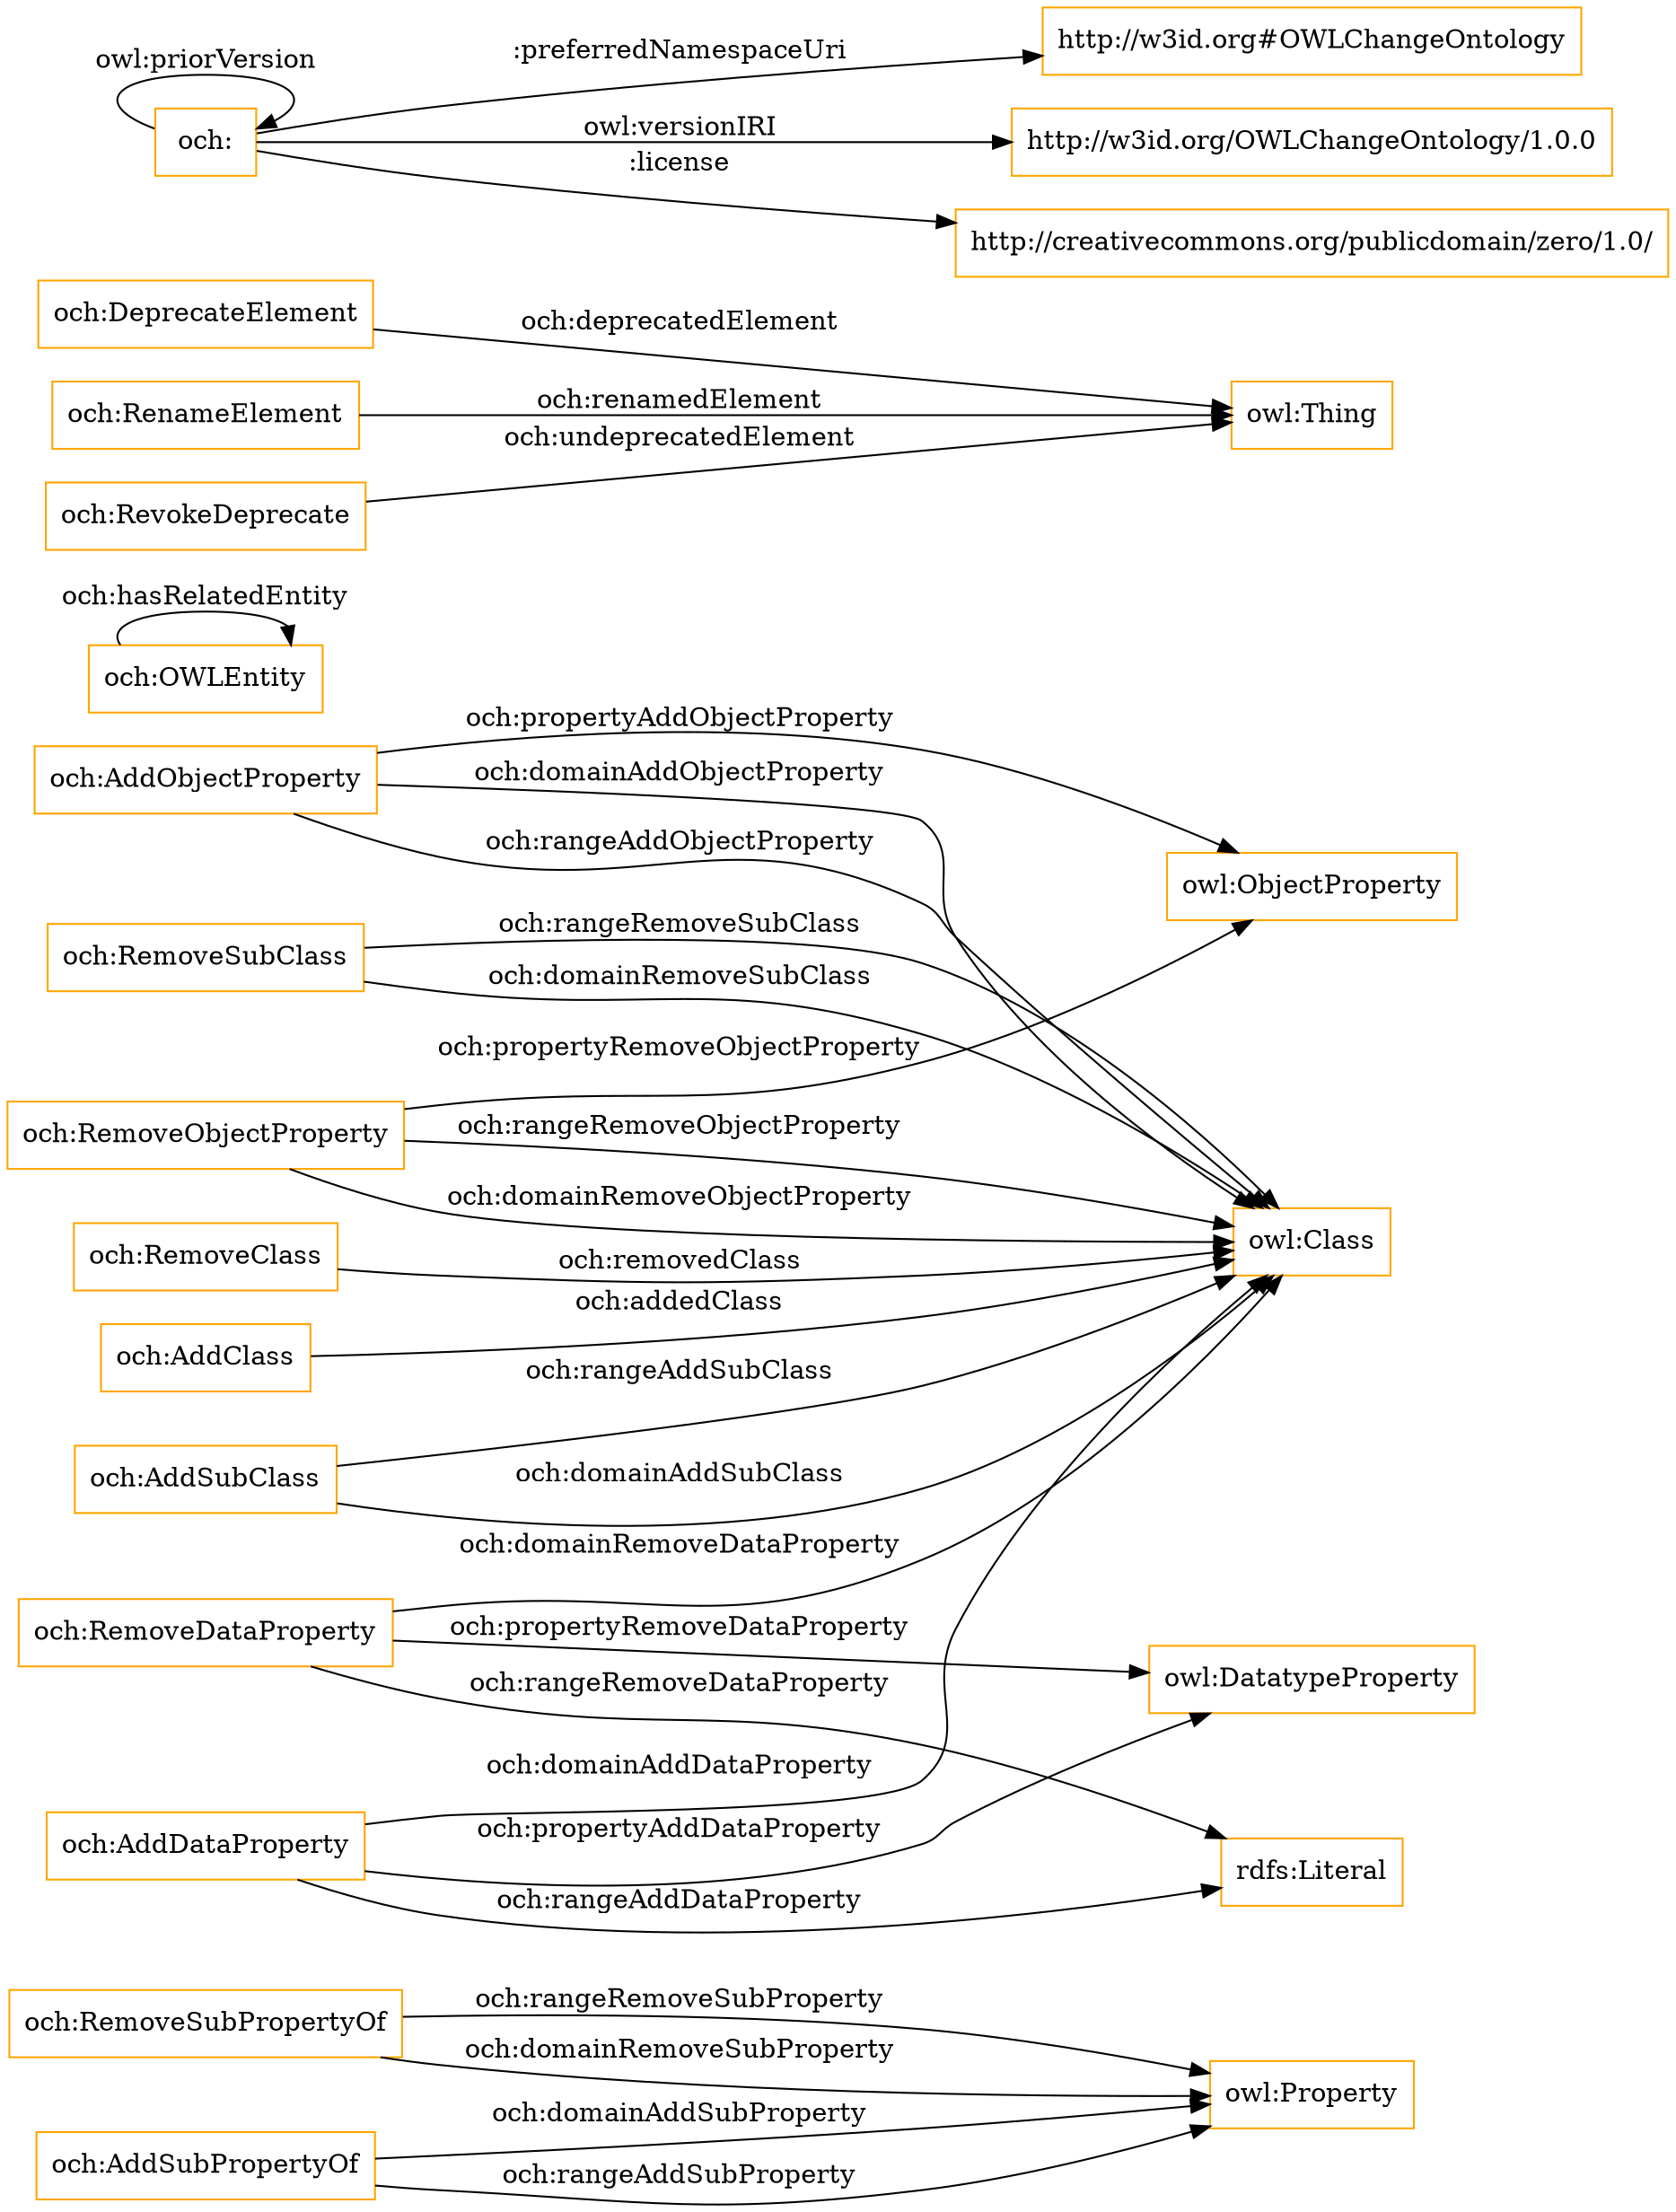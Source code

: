 digraph ar2dtool_diagram { 
rankdir=LR;
size="1501"
node [shape = rectangle, color="orange"]; "och:RemoveSubPropertyOf" "och:RemoveDataProperty" "och:OWLEntity" "och:AddSubClass" "och:DeprecateElement" "och:RenameElement" "owl:ObjectProperty" "och:AddObjectProperty" "och:RemoveSubClass" "och:AddSubPropertyOf" "och:RemoveObjectProperty" "och:RemoveClass" "owl:Class" "och:AddDataProperty" "och:RevokeDeprecate" "och:AddClass" ; /*classes style*/
	"och:" -> "http://w3id.org#OWLChangeOntology" [ label = ":preferredNamespaceUri" ];
	"och:" -> "och:" [ label = "owl:priorVersion" ];
	"och:" -> "http://w3id.org/OWLChangeOntology/1.0.0" [ label = "owl:versionIRI" ];
	"och:" -> "http://creativecommons.org/publicdomain/zero/1.0/" [ label = ":license" ];
	"och:RemoveObjectProperty" -> "owl:ObjectProperty" [ label = "och:propertyRemoveObjectProperty" ];
	"och:RemoveSubClass" -> "owl:Class" [ label = "och:domainRemoveSubClass" ];
	"och:AddClass" -> "owl:Class" [ label = "och:addedClass" ];
	"och:OWLEntity" -> "och:OWLEntity" [ label = "och:hasRelatedEntity" ];
	"och:AddSubClass" -> "owl:Class" [ label = "och:rangeAddSubClass" ];
	"och:AddDataProperty" -> "rdfs:Literal" [ label = "och:rangeAddDataProperty" ];
	"och:AddDataProperty" -> "owl:DatatypeProperty" [ label = "och:propertyAddDataProperty" ];
	"och:RevokeDeprecate" -> "owl:Thing" [ label = "och:undeprecatedElement" ];
	"och:RemoveDataProperty" -> "owl:DatatypeProperty" [ label = "och:propertyRemoveDataProperty" ];
	"och:AddSubClass" -> "owl:Class" [ label = "och:domainAddSubClass" ];
	"och:AddObjectProperty" -> "owl:ObjectProperty" [ label = "och:propertyAddObjectProperty" ];
	"och:AddObjectProperty" -> "owl:Class" [ label = "och:domainAddObjectProperty" ];
	"och:RemoveSubPropertyOf" -> "owl:Property" [ label = "och:rangeRemoveSubProperty" ];
	"och:RemoveDataProperty" -> "rdfs:Literal" [ label = "och:rangeRemoveDataProperty" ];
	"och:RemoveDataProperty" -> "owl:Class" [ label = "och:domainRemoveDataProperty" ];
	"och:AddSubPropertyOf" -> "owl:Property" [ label = "och:domainAddSubProperty" ];
	"och:RemoveClass" -> "owl:Class" [ label = "och:removedClass" ];
	"och:RemoveObjectProperty" -> "owl:Class" [ label = "och:rangeRemoveObjectProperty" ];
	"och:RemoveSubPropertyOf" -> "owl:Property" [ label = "och:domainRemoveSubProperty" ];
	"och:AddObjectProperty" -> "owl:Class" [ label = "och:rangeAddObjectProperty" ];
	"och:RemoveSubClass" -> "owl:Class" [ label = "och:rangeRemoveSubClass" ];
	"och:AddSubPropertyOf" -> "owl:Property" [ label = "och:rangeAddSubProperty" ];
	"och:RenameElement" -> "owl:Thing" [ label = "och:renamedElement" ];
	"och:RemoveObjectProperty" -> "owl:Class" [ label = "och:domainRemoveObjectProperty" ];
	"och:AddDataProperty" -> "owl:Class" [ label = "och:domainAddDataProperty" ];
	"och:DeprecateElement" -> "owl:Thing" [ label = "och:deprecatedElement" ];

}
